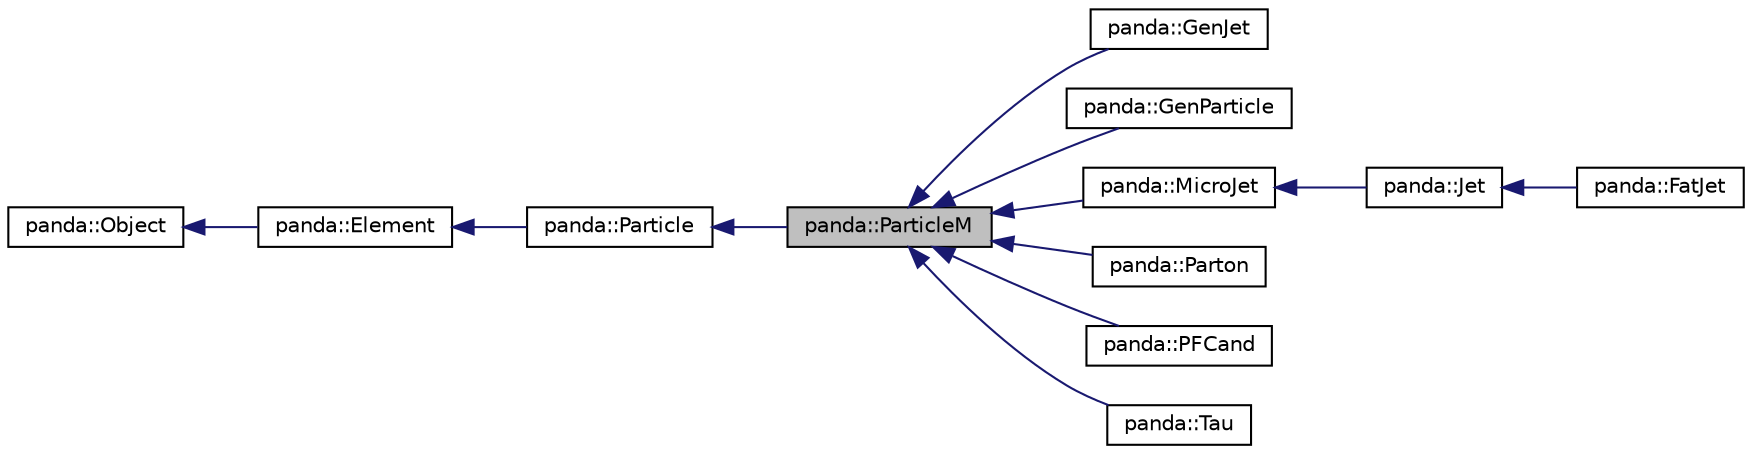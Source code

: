 digraph G
{
  edge [fontname="Helvetica",fontsize="10",labelfontname="Helvetica",labelfontsize="10"];
  node [fontname="Helvetica",fontsize="10",shape=record];
  rankdir=LR;
  Node1 [label="panda::ParticleM",height=0.2,width=0.4,color="black", fillcolor="grey75", style="filled" fontcolor="black"];
  Node2 -> Node1 [dir=back,color="midnightblue",fontsize="10",style="solid"];
  Node2 [label="panda::Particle",height=0.2,width=0.4,color="black", fillcolor="white", style="filled",URL="$classpanda_1_1Particle.html"];
  Node3 -> Node2 [dir=back,color="midnightblue",fontsize="10",style="solid"];
  Node3 [label="panda::Element",height=0.2,width=0.4,color="black", fillcolor="white", style="filled",URL="$classpanda_1_1Element.html",tooltip="Base class for elements of containers."];
  Node4 -> Node3 [dir=back,color="midnightblue",fontsize="10",style="solid"];
  Node4 [label="panda::Object",height=0.2,width=0.4,color="black", fillcolor="white", style="filled",URL="$classpanda_1_1Object.html",tooltip="Object base class."];
  Node1 -> Node5 [dir=back,color="midnightblue",fontsize="10",style="solid"];
  Node5 [label="panda::GenJet",height=0.2,width=0.4,color="black", fillcolor="white", style="filled",URL="$classpanda_1_1GenJet.html"];
  Node1 -> Node6 [dir=back,color="midnightblue",fontsize="10",style="solid"];
  Node6 [label="panda::GenParticle",height=0.2,width=0.4,color="black", fillcolor="white", style="filled",URL="$classpanda_1_1GenParticle.html"];
  Node1 -> Node7 [dir=back,color="midnightblue",fontsize="10",style="solid"];
  Node7 [label="panda::MicroJet",height=0.2,width=0.4,color="black", fillcolor="white", style="filled",URL="$classpanda_1_1MicroJet.html"];
  Node7 -> Node8 [dir=back,color="midnightblue",fontsize="10",style="solid"];
  Node8 [label="panda::Jet",height=0.2,width=0.4,color="black", fillcolor="white", style="filled",URL="$classpanda_1_1Jet.html"];
  Node8 -> Node9 [dir=back,color="midnightblue",fontsize="10",style="solid"];
  Node9 [label="panda::FatJet",height=0.2,width=0.4,color="black", fillcolor="white", style="filled",URL="$classpanda_1_1FatJet.html"];
  Node1 -> Node10 [dir=back,color="midnightblue",fontsize="10",style="solid"];
  Node10 [label="panda::Parton",height=0.2,width=0.4,color="black", fillcolor="white", style="filled",URL="$classpanda_1_1Parton.html"];
  Node1 -> Node11 [dir=back,color="midnightblue",fontsize="10",style="solid"];
  Node11 [label="panda::PFCand",height=0.2,width=0.4,color="black", fillcolor="white", style="filled",URL="$classpanda_1_1PFCand.html"];
  Node1 -> Node12 [dir=back,color="midnightblue",fontsize="10",style="solid"];
  Node12 [label="panda::Tau",height=0.2,width=0.4,color="black", fillcolor="white", style="filled",URL="$classpanda_1_1Tau.html"];
}
